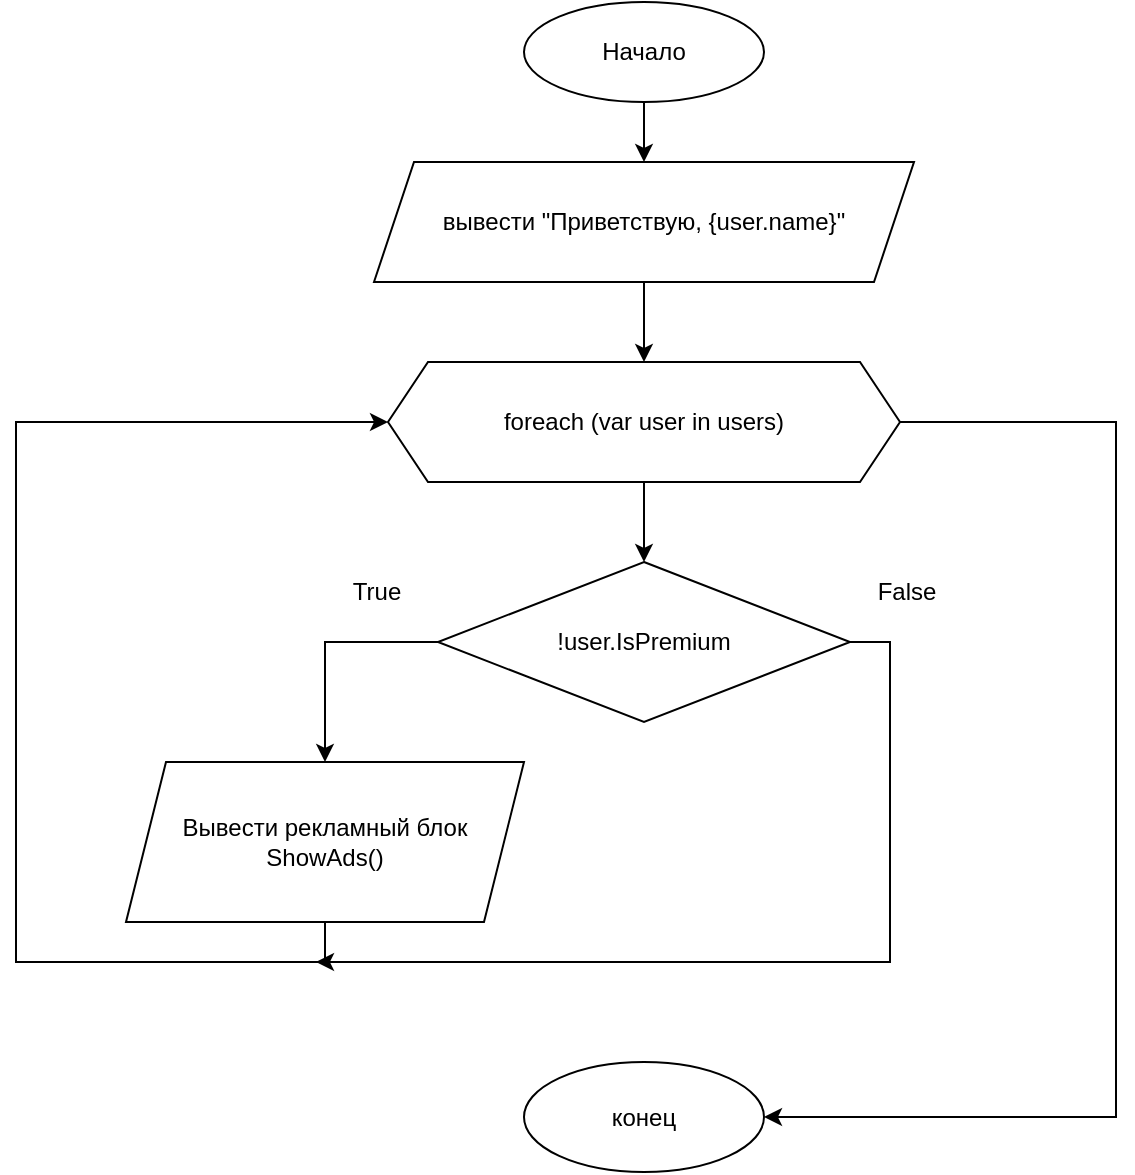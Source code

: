 <mxfile version="22.0.8" type="device">
  <diagram name="Страница — 1" id="eSW8s5S4NEh8XBNbiReu">
    <mxGraphModel dx="1434" dy="800" grid="1" gridSize="10" guides="1" tooltips="1" connect="1" arrows="1" fold="1" page="1" pageScale="1" pageWidth="827" pageHeight="1169" math="0" shadow="0">
      <root>
        <mxCell id="0" />
        <mxCell id="1" parent="0" />
        <mxCell id="1xc2x69jxkYTy_ve66EK-4" style="edgeStyle=orthogonalEdgeStyle;rounded=0;orthogonalLoop=1;jettySize=auto;html=1;exitX=0.5;exitY=1;exitDx=0;exitDy=0;entryX=0.5;entryY=0;entryDx=0;entryDy=0;" edge="1" parent="1" source="1xc2x69jxkYTy_ve66EK-1" target="1xc2x69jxkYTy_ve66EK-2">
          <mxGeometry relative="1" as="geometry" />
        </mxCell>
        <mxCell id="1xc2x69jxkYTy_ve66EK-1" value="Начало" style="ellipse;whiteSpace=wrap;html=1;" vertex="1" parent="1">
          <mxGeometry x="354" y="40" width="120" height="50" as="geometry" />
        </mxCell>
        <mxCell id="1xc2x69jxkYTy_ve66EK-8" style="edgeStyle=orthogonalEdgeStyle;rounded=0;orthogonalLoop=1;jettySize=auto;html=1;exitX=0.5;exitY=1;exitDx=0;exitDy=0;entryX=0.5;entryY=0;entryDx=0;entryDy=0;" edge="1" parent="1" source="1xc2x69jxkYTy_ve66EK-2" target="1xc2x69jxkYTy_ve66EK-5">
          <mxGeometry relative="1" as="geometry" />
        </mxCell>
        <mxCell id="1xc2x69jxkYTy_ve66EK-2" value="вывести &quot;Приветствую, {user.name}&quot;" style="shape=parallelogram;perimeter=parallelogramPerimeter;whiteSpace=wrap;html=1;fixedSize=1;" vertex="1" parent="1">
          <mxGeometry x="279" y="120" width="270" height="60" as="geometry" />
        </mxCell>
        <mxCell id="1xc2x69jxkYTy_ve66EK-11" style="edgeStyle=orthogonalEdgeStyle;rounded=0;orthogonalLoop=1;jettySize=auto;html=1;exitX=0.5;exitY=1;exitDx=0;exitDy=0;entryX=0.5;entryY=0;entryDx=0;entryDy=0;" edge="1" parent="1" source="1xc2x69jxkYTy_ve66EK-5" target="1xc2x69jxkYTy_ve66EK-9">
          <mxGeometry relative="1" as="geometry" />
        </mxCell>
        <mxCell id="1xc2x69jxkYTy_ve66EK-26" style="edgeStyle=orthogonalEdgeStyle;rounded=0;orthogonalLoop=1;jettySize=auto;html=1;exitX=1;exitY=0.5;exitDx=0;exitDy=0;entryX=1;entryY=0.5;entryDx=0;entryDy=0;" edge="1" parent="1" source="1xc2x69jxkYTy_ve66EK-5" target="1xc2x69jxkYTy_ve66EK-25">
          <mxGeometry relative="1" as="geometry">
            <Array as="points">
              <mxPoint x="650" y="250" />
              <mxPoint x="650" y="598" />
            </Array>
          </mxGeometry>
        </mxCell>
        <mxCell id="1xc2x69jxkYTy_ve66EK-5" value="foreach (var user in users)" style="shape=hexagon;perimeter=hexagonPerimeter2;whiteSpace=wrap;html=1;fixedSize=1;" vertex="1" parent="1">
          <mxGeometry x="286" y="220" width="256" height="60" as="geometry" />
        </mxCell>
        <mxCell id="1xc2x69jxkYTy_ve66EK-22" style="edgeStyle=orthogonalEdgeStyle;rounded=0;orthogonalLoop=1;jettySize=auto;html=1;exitX=0;exitY=0.5;exitDx=0;exitDy=0;entryX=0.5;entryY=0;entryDx=0;entryDy=0;" edge="1" parent="1" source="1xc2x69jxkYTy_ve66EK-9" target="1xc2x69jxkYTy_ve66EK-13">
          <mxGeometry relative="1" as="geometry" />
        </mxCell>
        <mxCell id="1xc2x69jxkYTy_ve66EK-24" style="edgeStyle=orthogonalEdgeStyle;rounded=0;orthogonalLoop=1;jettySize=auto;html=1;exitX=1;exitY=0.5;exitDx=0;exitDy=0;" edge="1" parent="1" source="1xc2x69jxkYTy_ve66EK-9">
          <mxGeometry relative="1" as="geometry">
            <mxPoint x="250" y="520" as="targetPoint" />
            <Array as="points">
              <mxPoint x="537" y="360" />
              <mxPoint x="537" y="520" />
            </Array>
          </mxGeometry>
        </mxCell>
        <mxCell id="1xc2x69jxkYTy_ve66EK-9" value="!user.IsPremium" style="rhombus;whiteSpace=wrap;html=1;" vertex="1" parent="1">
          <mxGeometry x="311" y="320" width="206" height="80" as="geometry" />
        </mxCell>
        <mxCell id="1xc2x69jxkYTy_ve66EK-23" style="edgeStyle=orthogonalEdgeStyle;rounded=0;orthogonalLoop=1;jettySize=auto;html=1;exitX=0.5;exitY=1;exitDx=0;exitDy=0;entryX=0;entryY=0.5;entryDx=0;entryDy=0;" edge="1" parent="1" source="1xc2x69jxkYTy_ve66EK-13" target="1xc2x69jxkYTy_ve66EK-5">
          <mxGeometry relative="1" as="geometry">
            <Array as="points">
              <mxPoint x="255" y="520" />
              <mxPoint x="100" y="520" />
              <mxPoint x="100" y="250" />
            </Array>
          </mxGeometry>
        </mxCell>
        <mxCell id="1xc2x69jxkYTy_ve66EK-13" value="Вывести рекламный блок ShowAds()" style="shape=parallelogram;perimeter=parallelogramPerimeter;whiteSpace=wrap;html=1;fixedSize=1;" vertex="1" parent="1">
          <mxGeometry x="155" y="420" width="199" height="80" as="geometry" />
        </mxCell>
        <mxCell id="1xc2x69jxkYTy_ve66EK-16" value="True" style="text;html=1;align=center;verticalAlign=middle;resizable=0;points=[];autosize=1;strokeColor=none;fillColor=none;" vertex="1" parent="1">
          <mxGeometry x="255" y="320" width="50" height="30" as="geometry" />
        </mxCell>
        <mxCell id="1xc2x69jxkYTy_ve66EK-18" value="False" style="text;html=1;align=center;verticalAlign=middle;resizable=0;points=[];autosize=1;strokeColor=none;fillColor=none;" vertex="1" parent="1">
          <mxGeometry x="520" y="320" width="50" height="30" as="geometry" />
        </mxCell>
        <mxCell id="1xc2x69jxkYTy_ve66EK-25" value="конец" style="ellipse;whiteSpace=wrap;html=1;" vertex="1" parent="1">
          <mxGeometry x="354" y="570" width="120" height="55" as="geometry" />
        </mxCell>
      </root>
    </mxGraphModel>
  </diagram>
</mxfile>
